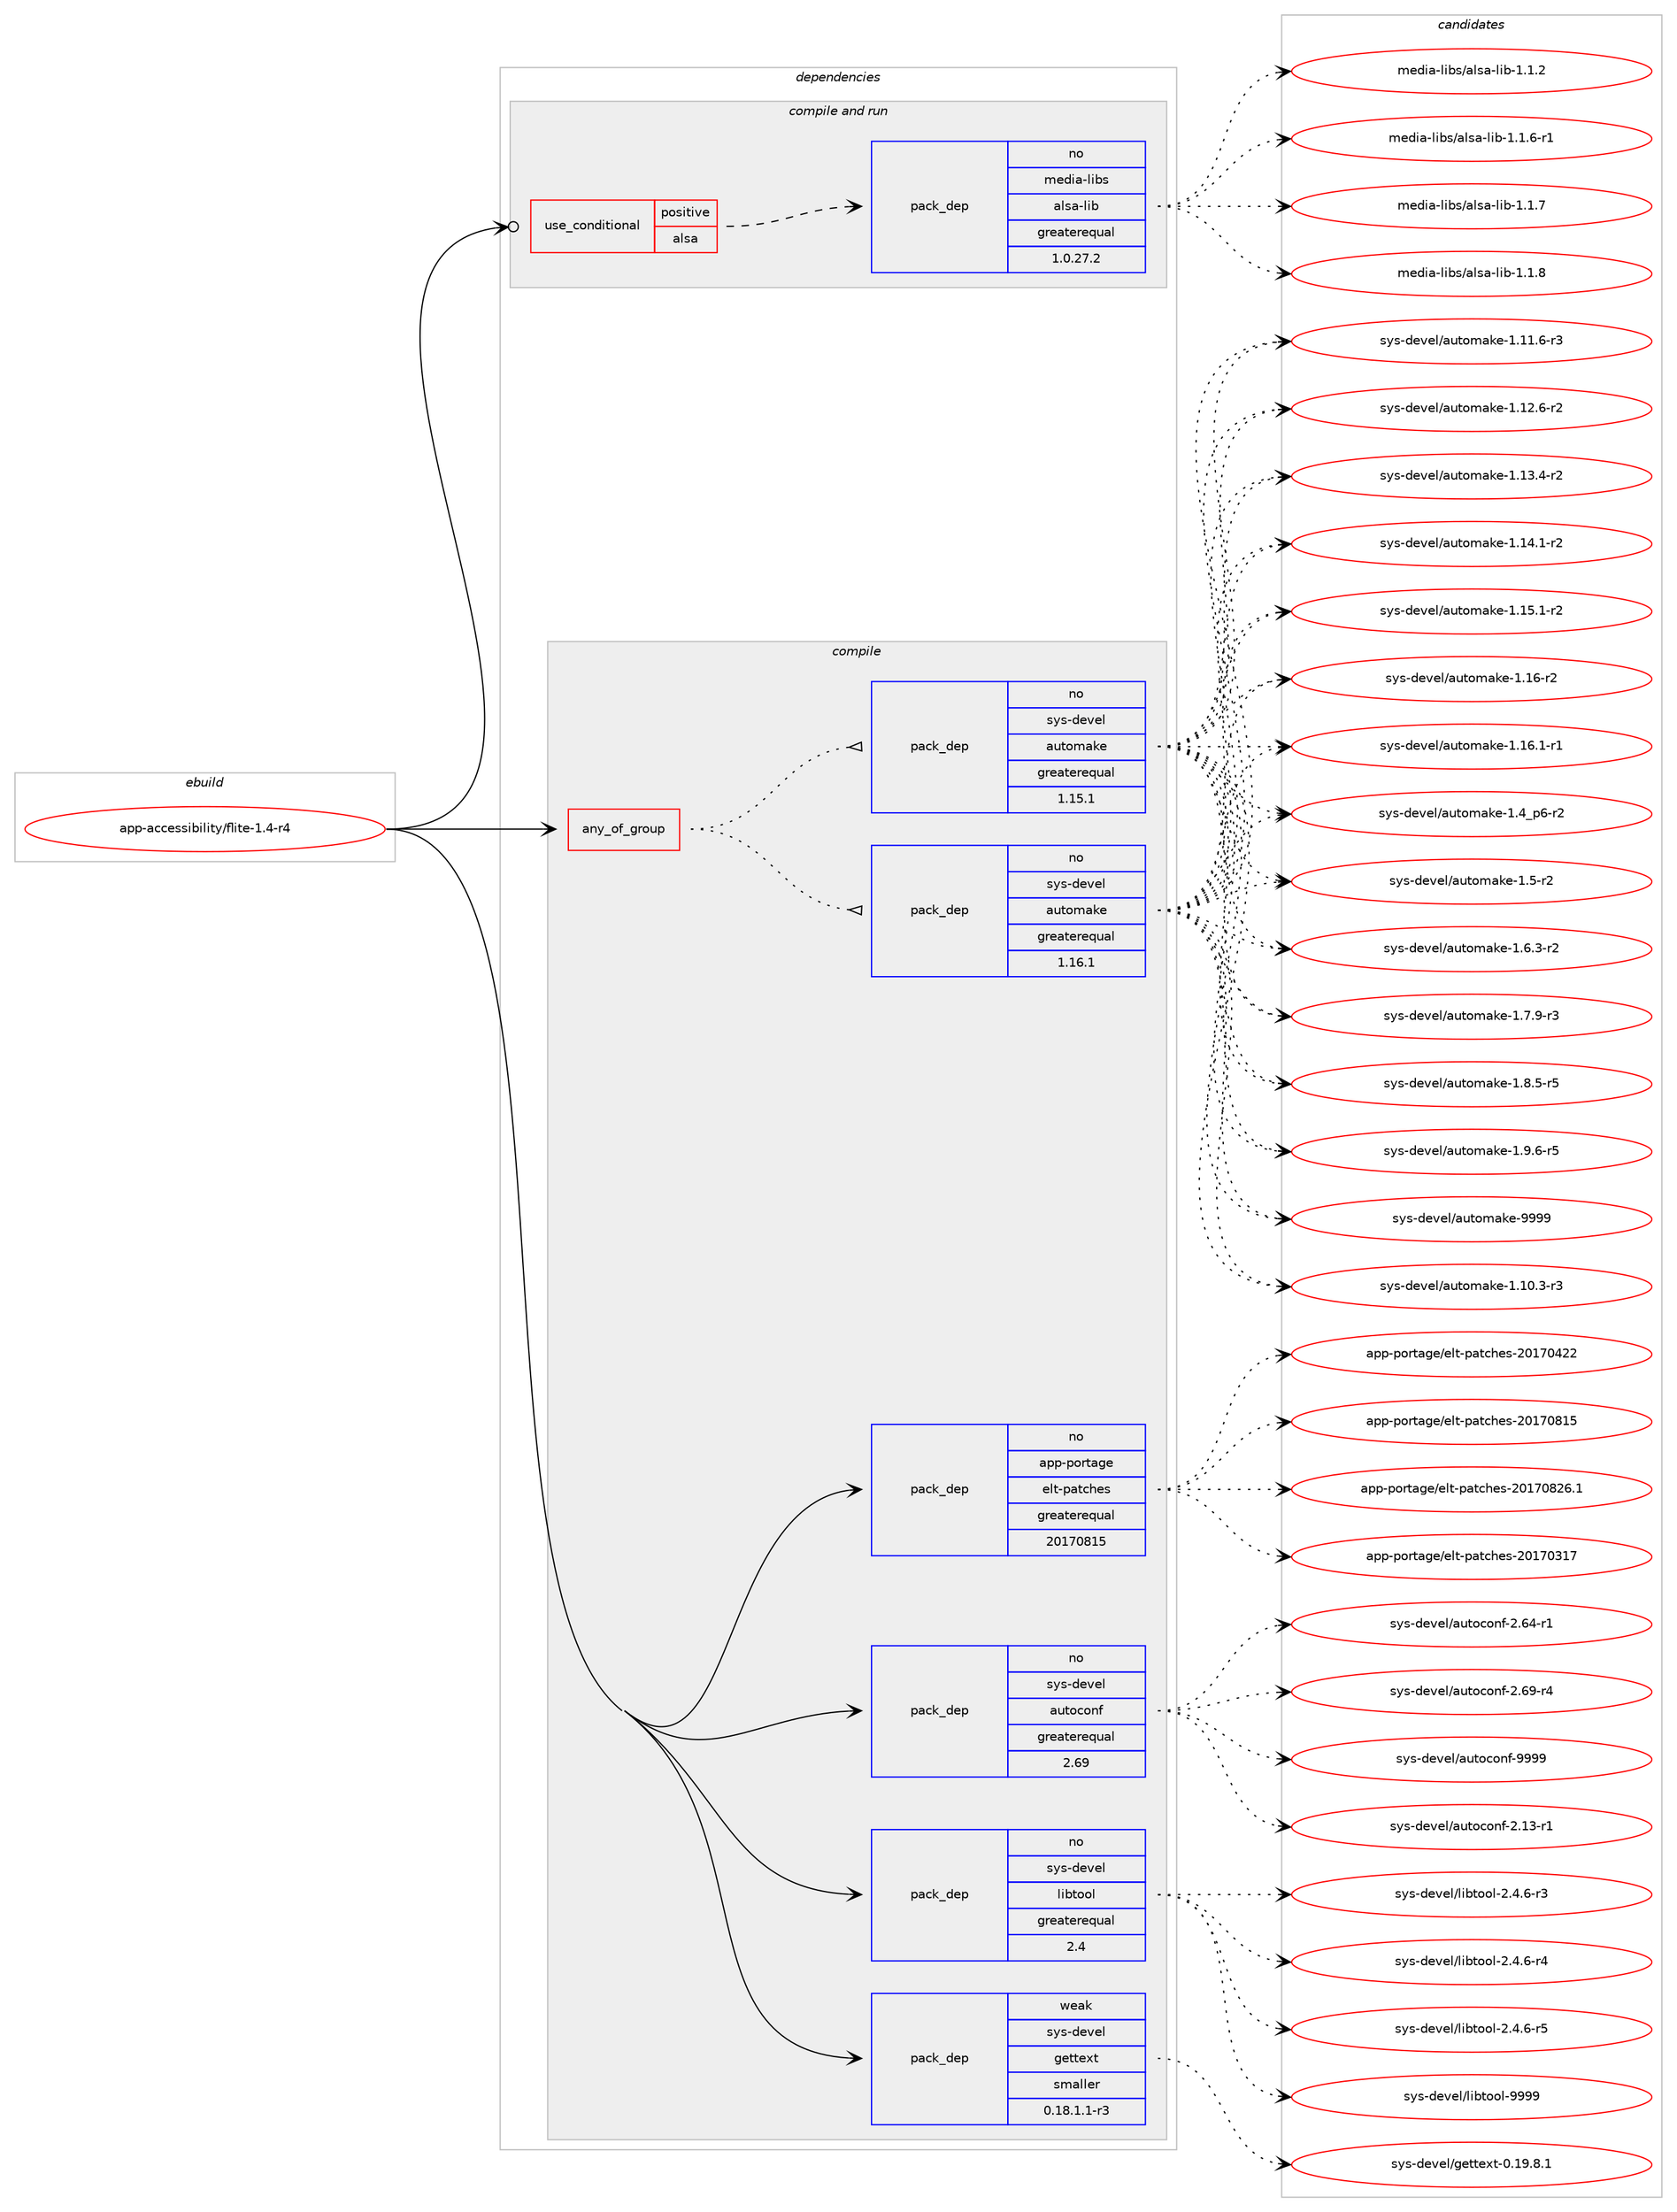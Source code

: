 digraph prolog {

# *************
# Graph options
# *************

newrank=true;
concentrate=true;
compound=true;
graph [rankdir=LR,fontname=Helvetica,fontsize=10,ranksep=1.5];#, ranksep=2.5, nodesep=0.2];
edge  [arrowhead=vee];
node  [fontname=Helvetica,fontsize=10];

# **********
# The ebuild
# **********

subgraph cluster_leftcol {
color=gray;
rank=same;
label=<<i>ebuild</i>>;
id [label="app-accessibility/flite-1.4-r4", color=red, width=4, href="../app-accessibility/flite-1.4-r4.svg"];
}

# ****************
# The dependencies
# ****************

subgraph cluster_midcol {
color=gray;
label=<<i>dependencies</i>>;
subgraph cluster_compile {
fillcolor="#eeeeee";
style=filled;
label=<<i>compile</i>>;
subgraph any19046 {
dependency1263188 [label=<<TABLE BORDER="0" CELLBORDER="1" CELLSPACING="0" CELLPADDING="4"><TR><TD CELLPADDING="10">any_of_group</TD></TR></TABLE>>, shape=none, color=red];subgraph pack899131 {
dependency1263189 [label=<<TABLE BORDER="0" CELLBORDER="1" CELLSPACING="0" CELLPADDING="4" WIDTH="220"><TR><TD ROWSPAN="6" CELLPADDING="30">pack_dep</TD></TR><TR><TD WIDTH="110">no</TD></TR><TR><TD>sys-devel</TD></TR><TR><TD>automake</TD></TR><TR><TD>greaterequal</TD></TR><TR><TD>1.16.1</TD></TR></TABLE>>, shape=none, color=blue];
}
dependency1263188:e -> dependency1263189:w [weight=20,style="dotted",arrowhead="oinv"];
subgraph pack899132 {
dependency1263190 [label=<<TABLE BORDER="0" CELLBORDER="1" CELLSPACING="0" CELLPADDING="4" WIDTH="220"><TR><TD ROWSPAN="6" CELLPADDING="30">pack_dep</TD></TR><TR><TD WIDTH="110">no</TD></TR><TR><TD>sys-devel</TD></TR><TR><TD>automake</TD></TR><TR><TD>greaterequal</TD></TR><TR><TD>1.15.1</TD></TR></TABLE>>, shape=none, color=blue];
}
dependency1263188:e -> dependency1263190:w [weight=20,style="dotted",arrowhead="oinv"];
}
id:e -> dependency1263188:w [weight=20,style="solid",arrowhead="vee"];
subgraph pack899133 {
dependency1263191 [label=<<TABLE BORDER="0" CELLBORDER="1" CELLSPACING="0" CELLPADDING="4" WIDTH="220"><TR><TD ROWSPAN="6" CELLPADDING="30">pack_dep</TD></TR><TR><TD WIDTH="110">no</TD></TR><TR><TD>app-portage</TD></TR><TR><TD>elt-patches</TD></TR><TR><TD>greaterequal</TD></TR><TR><TD>20170815</TD></TR></TABLE>>, shape=none, color=blue];
}
id:e -> dependency1263191:w [weight=20,style="solid",arrowhead="vee"];
subgraph pack899134 {
dependency1263192 [label=<<TABLE BORDER="0" CELLBORDER="1" CELLSPACING="0" CELLPADDING="4" WIDTH="220"><TR><TD ROWSPAN="6" CELLPADDING="30">pack_dep</TD></TR><TR><TD WIDTH="110">no</TD></TR><TR><TD>sys-devel</TD></TR><TR><TD>autoconf</TD></TR><TR><TD>greaterequal</TD></TR><TR><TD>2.69</TD></TR></TABLE>>, shape=none, color=blue];
}
id:e -> dependency1263192:w [weight=20,style="solid",arrowhead="vee"];
subgraph pack899135 {
dependency1263193 [label=<<TABLE BORDER="0" CELLBORDER="1" CELLSPACING="0" CELLPADDING="4" WIDTH="220"><TR><TD ROWSPAN="6" CELLPADDING="30">pack_dep</TD></TR><TR><TD WIDTH="110">no</TD></TR><TR><TD>sys-devel</TD></TR><TR><TD>libtool</TD></TR><TR><TD>greaterequal</TD></TR><TR><TD>2.4</TD></TR></TABLE>>, shape=none, color=blue];
}
id:e -> dependency1263193:w [weight=20,style="solid",arrowhead="vee"];
subgraph pack899136 {
dependency1263194 [label=<<TABLE BORDER="0" CELLBORDER="1" CELLSPACING="0" CELLPADDING="4" WIDTH="220"><TR><TD ROWSPAN="6" CELLPADDING="30">pack_dep</TD></TR><TR><TD WIDTH="110">weak</TD></TR><TR><TD>sys-devel</TD></TR><TR><TD>gettext</TD></TR><TR><TD>smaller</TD></TR><TR><TD>0.18.1.1-r3</TD></TR></TABLE>>, shape=none, color=blue];
}
id:e -> dependency1263194:w [weight=20,style="solid",arrowhead="vee"];
}
subgraph cluster_compileandrun {
fillcolor="#eeeeee";
style=filled;
label=<<i>compile and run</i>>;
subgraph cond344495 {
dependency1263195 [label=<<TABLE BORDER="0" CELLBORDER="1" CELLSPACING="0" CELLPADDING="4"><TR><TD ROWSPAN="3" CELLPADDING="10">use_conditional</TD></TR><TR><TD>positive</TD></TR><TR><TD>alsa</TD></TR></TABLE>>, shape=none, color=red];
subgraph pack899137 {
dependency1263196 [label=<<TABLE BORDER="0" CELLBORDER="1" CELLSPACING="0" CELLPADDING="4" WIDTH="220"><TR><TD ROWSPAN="6" CELLPADDING="30">pack_dep</TD></TR><TR><TD WIDTH="110">no</TD></TR><TR><TD>media-libs</TD></TR><TR><TD>alsa-lib</TD></TR><TR><TD>greaterequal</TD></TR><TR><TD>1.0.27.2</TD></TR></TABLE>>, shape=none, color=blue];
}
dependency1263195:e -> dependency1263196:w [weight=20,style="dashed",arrowhead="vee"];
}
id:e -> dependency1263195:w [weight=20,style="solid",arrowhead="odotvee"];
}
subgraph cluster_run {
fillcolor="#eeeeee";
style=filled;
label=<<i>run</i>>;
}
}

# **************
# The candidates
# **************

subgraph cluster_choices {
rank=same;
color=gray;
label=<<i>candidates</i>>;

subgraph choice899131 {
color=black;
nodesep=1;
choice11512111545100101118101108479711711611110997107101454946494846514511451 [label="sys-devel/automake-1.10.3-r3", color=red, width=4,href="../sys-devel/automake-1.10.3-r3.svg"];
choice11512111545100101118101108479711711611110997107101454946494946544511451 [label="sys-devel/automake-1.11.6-r3", color=red, width=4,href="../sys-devel/automake-1.11.6-r3.svg"];
choice11512111545100101118101108479711711611110997107101454946495046544511450 [label="sys-devel/automake-1.12.6-r2", color=red, width=4,href="../sys-devel/automake-1.12.6-r2.svg"];
choice11512111545100101118101108479711711611110997107101454946495146524511450 [label="sys-devel/automake-1.13.4-r2", color=red, width=4,href="../sys-devel/automake-1.13.4-r2.svg"];
choice11512111545100101118101108479711711611110997107101454946495246494511450 [label="sys-devel/automake-1.14.1-r2", color=red, width=4,href="../sys-devel/automake-1.14.1-r2.svg"];
choice11512111545100101118101108479711711611110997107101454946495346494511450 [label="sys-devel/automake-1.15.1-r2", color=red, width=4,href="../sys-devel/automake-1.15.1-r2.svg"];
choice1151211154510010111810110847971171161111099710710145494649544511450 [label="sys-devel/automake-1.16-r2", color=red, width=4,href="../sys-devel/automake-1.16-r2.svg"];
choice11512111545100101118101108479711711611110997107101454946495446494511449 [label="sys-devel/automake-1.16.1-r1", color=red, width=4,href="../sys-devel/automake-1.16.1-r1.svg"];
choice115121115451001011181011084797117116111109971071014549465295112544511450 [label="sys-devel/automake-1.4_p6-r2", color=red, width=4,href="../sys-devel/automake-1.4_p6-r2.svg"];
choice11512111545100101118101108479711711611110997107101454946534511450 [label="sys-devel/automake-1.5-r2", color=red, width=4,href="../sys-devel/automake-1.5-r2.svg"];
choice115121115451001011181011084797117116111109971071014549465446514511450 [label="sys-devel/automake-1.6.3-r2", color=red, width=4,href="../sys-devel/automake-1.6.3-r2.svg"];
choice115121115451001011181011084797117116111109971071014549465546574511451 [label="sys-devel/automake-1.7.9-r3", color=red, width=4,href="../sys-devel/automake-1.7.9-r3.svg"];
choice115121115451001011181011084797117116111109971071014549465646534511453 [label="sys-devel/automake-1.8.5-r5", color=red, width=4,href="../sys-devel/automake-1.8.5-r5.svg"];
choice115121115451001011181011084797117116111109971071014549465746544511453 [label="sys-devel/automake-1.9.6-r5", color=red, width=4,href="../sys-devel/automake-1.9.6-r5.svg"];
choice115121115451001011181011084797117116111109971071014557575757 [label="sys-devel/automake-9999", color=red, width=4,href="../sys-devel/automake-9999.svg"];
dependency1263189:e -> choice11512111545100101118101108479711711611110997107101454946494846514511451:w [style=dotted,weight="100"];
dependency1263189:e -> choice11512111545100101118101108479711711611110997107101454946494946544511451:w [style=dotted,weight="100"];
dependency1263189:e -> choice11512111545100101118101108479711711611110997107101454946495046544511450:w [style=dotted,weight="100"];
dependency1263189:e -> choice11512111545100101118101108479711711611110997107101454946495146524511450:w [style=dotted,weight="100"];
dependency1263189:e -> choice11512111545100101118101108479711711611110997107101454946495246494511450:w [style=dotted,weight="100"];
dependency1263189:e -> choice11512111545100101118101108479711711611110997107101454946495346494511450:w [style=dotted,weight="100"];
dependency1263189:e -> choice1151211154510010111810110847971171161111099710710145494649544511450:w [style=dotted,weight="100"];
dependency1263189:e -> choice11512111545100101118101108479711711611110997107101454946495446494511449:w [style=dotted,weight="100"];
dependency1263189:e -> choice115121115451001011181011084797117116111109971071014549465295112544511450:w [style=dotted,weight="100"];
dependency1263189:e -> choice11512111545100101118101108479711711611110997107101454946534511450:w [style=dotted,weight="100"];
dependency1263189:e -> choice115121115451001011181011084797117116111109971071014549465446514511450:w [style=dotted,weight="100"];
dependency1263189:e -> choice115121115451001011181011084797117116111109971071014549465546574511451:w [style=dotted,weight="100"];
dependency1263189:e -> choice115121115451001011181011084797117116111109971071014549465646534511453:w [style=dotted,weight="100"];
dependency1263189:e -> choice115121115451001011181011084797117116111109971071014549465746544511453:w [style=dotted,weight="100"];
dependency1263189:e -> choice115121115451001011181011084797117116111109971071014557575757:w [style=dotted,weight="100"];
}
subgraph choice899132 {
color=black;
nodesep=1;
choice11512111545100101118101108479711711611110997107101454946494846514511451 [label="sys-devel/automake-1.10.3-r3", color=red, width=4,href="../sys-devel/automake-1.10.3-r3.svg"];
choice11512111545100101118101108479711711611110997107101454946494946544511451 [label="sys-devel/automake-1.11.6-r3", color=red, width=4,href="../sys-devel/automake-1.11.6-r3.svg"];
choice11512111545100101118101108479711711611110997107101454946495046544511450 [label="sys-devel/automake-1.12.6-r2", color=red, width=4,href="../sys-devel/automake-1.12.6-r2.svg"];
choice11512111545100101118101108479711711611110997107101454946495146524511450 [label="sys-devel/automake-1.13.4-r2", color=red, width=4,href="../sys-devel/automake-1.13.4-r2.svg"];
choice11512111545100101118101108479711711611110997107101454946495246494511450 [label="sys-devel/automake-1.14.1-r2", color=red, width=4,href="../sys-devel/automake-1.14.1-r2.svg"];
choice11512111545100101118101108479711711611110997107101454946495346494511450 [label="sys-devel/automake-1.15.1-r2", color=red, width=4,href="../sys-devel/automake-1.15.1-r2.svg"];
choice1151211154510010111810110847971171161111099710710145494649544511450 [label="sys-devel/automake-1.16-r2", color=red, width=4,href="../sys-devel/automake-1.16-r2.svg"];
choice11512111545100101118101108479711711611110997107101454946495446494511449 [label="sys-devel/automake-1.16.1-r1", color=red, width=4,href="../sys-devel/automake-1.16.1-r1.svg"];
choice115121115451001011181011084797117116111109971071014549465295112544511450 [label="sys-devel/automake-1.4_p6-r2", color=red, width=4,href="../sys-devel/automake-1.4_p6-r2.svg"];
choice11512111545100101118101108479711711611110997107101454946534511450 [label="sys-devel/automake-1.5-r2", color=red, width=4,href="../sys-devel/automake-1.5-r2.svg"];
choice115121115451001011181011084797117116111109971071014549465446514511450 [label="sys-devel/automake-1.6.3-r2", color=red, width=4,href="../sys-devel/automake-1.6.3-r2.svg"];
choice115121115451001011181011084797117116111109971071014549465546574511451 [label="sys-devel/automake-1.7.9-r3", color=red, width=4,href="../sys-devel/automake-1.7.9-r3.svg"];
choice115121115451001011181011084797117116111109971071014549465646534511453 [label="sys-devel/automake-1.8.5-r5", color=red, width=4,href="../sys-devel/automake-1.8.5-r5.svg"];
choice115121115451001011181011084797117116111109971071014549465746544511453 [label="sys-devel/automake-1.9.6-r5", color=red, width=4,href="../sys-devel/automake-1.9.6-r5.svg"];
choice115121115451001011181011084797117116111109971071014557575757 [label="sys-devel/automake-9999", color=red, width=4,href="../sys-devel/automake-9999.svg"];
dependency1263190:e -> choice11512111545100101118101108479711711611110997107101454946494846514511451:w [style=dotted,weight="100"];
dependency1263190:e -> choice11512111545100101118101108479711711611110997107101454946494946544511451:w [style=dotted,weight="100"];
dependency1263190:e -> choice11512111545100101118101108479711711611110997107101454946495046544511450:w [style=dotted,weight="100"];
dependency1263190:e -> choice11512111545100101118101108479711711611110997107101454946495146524511450:w [style=dotted,weight="100"];
dependency1263190:e -> choice11512111545100101118101108479711711611110997107101454946495246494511450:w [style=dotted,weight="100"];
dependency1263190:e -> choice11512111545100101118101108479711711611110997107101454946495346494511450:w [style=dotted,weight="100"];
dependency1263190:e -> choice1151211154510010111810110847971171161111099710710145494649544511450:w [style=dotted,weight="100"];
dependency1263190:e -> choice11512111545100101118101108479711711611110997107101454946495446494511449:w [style=dotted,weight="100"];
dependency1263190:e -> choice115121115451001011181011084797117116111109971071014549465295112544511450:w [style=dotted,weight="100"];
dependency1263190:e -> choice11512111545100101118101108479711711611110997107101454946534511450:w [style=dotted,weight="100"];
dependency1263190:e -> choice115121115451001011181011084797117116111109971071014549465446514511450:w [style=dotted,weight="100"];
dependency1263190:e -> choice115121115451001011181011084797117116111109971071014549465546574511451:w [style=dotted,weight="100"];
dependency1263190:e -> choice115121115451001011181011084797117116111109971071014549465646534511453:w [style=dotted,weight="100"];
dependency1263190:e -> choice115121115451001011181011084797117116111109971071014549465746544511453:w [style=dotted,weight="100"];
dependency1263190:e -> choice115121115451001011181011084797117116111109971071014557575757:w [style=dotted,weight="100"];
}
subgraph choice899133 {
color=black;
nodesep=1;
choice97112112451121111141169710310147101108116451129711699104101115455048495548514955 [label="app-portage/elt-patches-20170317", color=red, width=4,href="../app-portage/elt-patches-20170317.svg"];
choice97112112451121111141169710310147101108116451129711699104101115455048495548525050 [label="app-portage/elt-patches-20170422", color=red, width=4,href="../app-portage/elt-patches-20170422.svg"];
choice97112112451121111141169710310147101108116451129711699104101115455048495548564953 [label="app-portage/elt-patches-20170815", color=red, width=4,href="../app-portage/elt-patches-20170815.svg"];
choice971121124511211111411697103101471011081164511297116991041011154550484955485650544649 [label="app-portage/elt-patches-20170826.1", color=red, width=4,href="../app-portage/elt-patches-20170826.1.svg"];
dependency1263191:e -> choice97112112451121111141169710310147101108116451129711699104101115455048495548514955:w [style=dotted,weight="100"];
dependency1263191:e -> choice97112112451121111141169710310147101108116451129711699104101115455048495548525050:w [style=dotted,weight="100"];
dependency1263191:e -> choice97112112451121111141169710310147101108116451129711699104101115455048495548564953:w [style=dotted,weight="100"];
dependency1263191:e -> choice971121124511211111411697103101471011081164511297116991041011154550484955485650544649:w [style=dotted,weight="100"];
}
subgraph choice899134 {
color=black;
nodesep=1;
choice1151211154510010111810110847971171161119911111010245504649514511449 [label="sys-devel/autoconf-2.13-r1", color=red, width=4,href="../sys-devel/autoconf-2.13-r1.svg"];
choice1151211154510010111810110847971171161119911111010245504654524511449 [label="sys-devel/autoconf-2.64-r1", color=red, width=4,href="../sys-devel/autoconf-2.64-r1.svg"];
choice1151211154510010111810110847971171161119911111010245504654574511452 [label="sys-devel/autoconf-2.69-r4", color=red, width=4,href="../sys-devel/autoconf-2.69-r4.svg"];
choice115121115451001011181011084797117116111991111101024557575757 [label="sys-devel/autoconf-9999", color=red, width=4,href="../sys-devel/autoconf-9999.svg"];
dependency1263192:e -> choice1151211154510010111810110847971171161119911111010245504649514511449:w [style=dotted,weight="100"];
dependency1263192:e -> choice1151211154510010111810110847971171161119911111010245504654524511449:w [style=dotted,weight="100"];
dependency1263192:e -> choice1151211154510010111810110847971171161119911111010245504654574511452:w [style=dotted,weight="100"];
dependency1263192:e -> choice115121115451001011181011084797117116111991111101024557575757:w [style=dotted,weight="100"];
}
subgraph choice899135 {
color=black;
nodesep=1;
choice1151211154510010111810110847108105981161111111084550465246544511451 [label="sys-devel/libtool-2.4.6-r3", color=red, width=4,href="../sys-devel/libtool-2.4.6-r3.svg"];
choice1151211154510010111810110847108105981161111111084550465246544511452 [label="sys-devel/libtool-2.4.6-r4", color=red, width=4,href="../sys-devel/libtool-2.4.6-r4.svg"];
choice1151211154510010111810110847108105981161111111084550465246544511453 [label="sys-devel/libtool-2.4.6-r5", color=red, width=4,href="../sys-devel/libtool-2.4.6-r5.svg"];
choice1151211154510010111810110847108105981161111111084557575757 [label="sys-devel/libtool-9999", color=red, width=4,href="../sys-devel/libtool-9999.svg"];
dependency1263193:e -> choice1151211154510010111810110847108105981161111111084550465246544511451:w [style=dotted,weight="100"];
dependency1263193:e -> choice1151211154510010111810110847108105981161111111084550465246544511452:w [style=dotted,weight="100"];
dependency1263193:e -> choice1151211154510010111810110847108105981161111111084550465246544511453:w [style=dotted,weight="100"];
dependency1263193:e -> choice1151211154510010111810110847108105981161111111084557575757:w [style=dotted,weight="100"];
}
subgraph choice899136 {
color=black;
nodesep=1;
choice1151211154510010111810110847103101116116101120116454846495746564649 [label="sys-devel/gettext-0.19.8.1", color=red, width=4,href="../sys-devel/gettext-0.19.8.1.svg"];
dependency1263194:e -> choice1151211154510010111810110847103101116116101120116454846495746564649:w [style=dotted,weight="100"];
}
subgraph choice899137 {
color=black;
nodesep=1;
choice1091011001059745108105981154797108115974510810598454946494650 [label="media-libs/alsa-lib-1.1.2", color=red, width=4,href="../media-libs/alsa-lib-1.1.2.svg"];
choice10910110010597451081059811547971081159745108105984549464946544511449 [label="media-libs/alsa-lib-1.1.6-r1", color=red, width=4,href="../media-libs/alsa-lib-1.1.6-r1.svg"];
choice1091011001059745108105981154797108115974510810598454946494655 [label="media-libs/alsa-lib-1.1.7", color=red, width=4,href="../media-libs/alsa-lib-1.1.7.svg"];
choice1091011001059745108105981154797108115974510810598454946494656 [label="media-libs/alsa-lib-1.1.8", color=red, width=4,href="../media-libs/alsa-lib-1.1.8.svg"];
dependency1263196:e -> choice1091011001059745108105981154797108115974510810598454946494650:w [style=dotted,weight="100"];
dependency1263196:e -> choice10910110010597451081059811547971081159745108105984549464946544511449:w [style=dotted,weight="100"];
dependency1263196:e -> choice1091011001059745108105981154797108115974510810598454946494655:w [style=dotted,weight="100"];
dependency1263196:e -> choice1091011001059745108105981154797108115974510810598454946494656:w [style=dotted,weight="100"];
}
}

}
